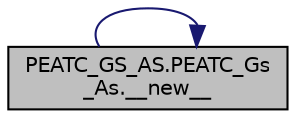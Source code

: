 digraph "PEATC_GS_AS.PEATC_Gs_As.__new__"
{
 // LATEX_PDF_SIZE
  edge [fontname="Helvetica",fontsize="10",labelfontname="Helvetica",labelfontsize="10"];
  node [fontname="Helvetica",fontsize="10",shape=record];
  rankdir="LR";
  Node1 [label="PEATC_GS_AS.PEATC_Gs\l_As.__new__",height=0.2,width=0.4,color="black", fillcolor="grey75", style="filled", fontcolor="black",tooltip="Implementación del patrón de diseño singelton, ya que se debe resguardar la manipulación de los archi..."];
  Node1 -> Node1 [color="midnightblue",fontsize="10",style="solid",fontname="Helvetica"];
}

